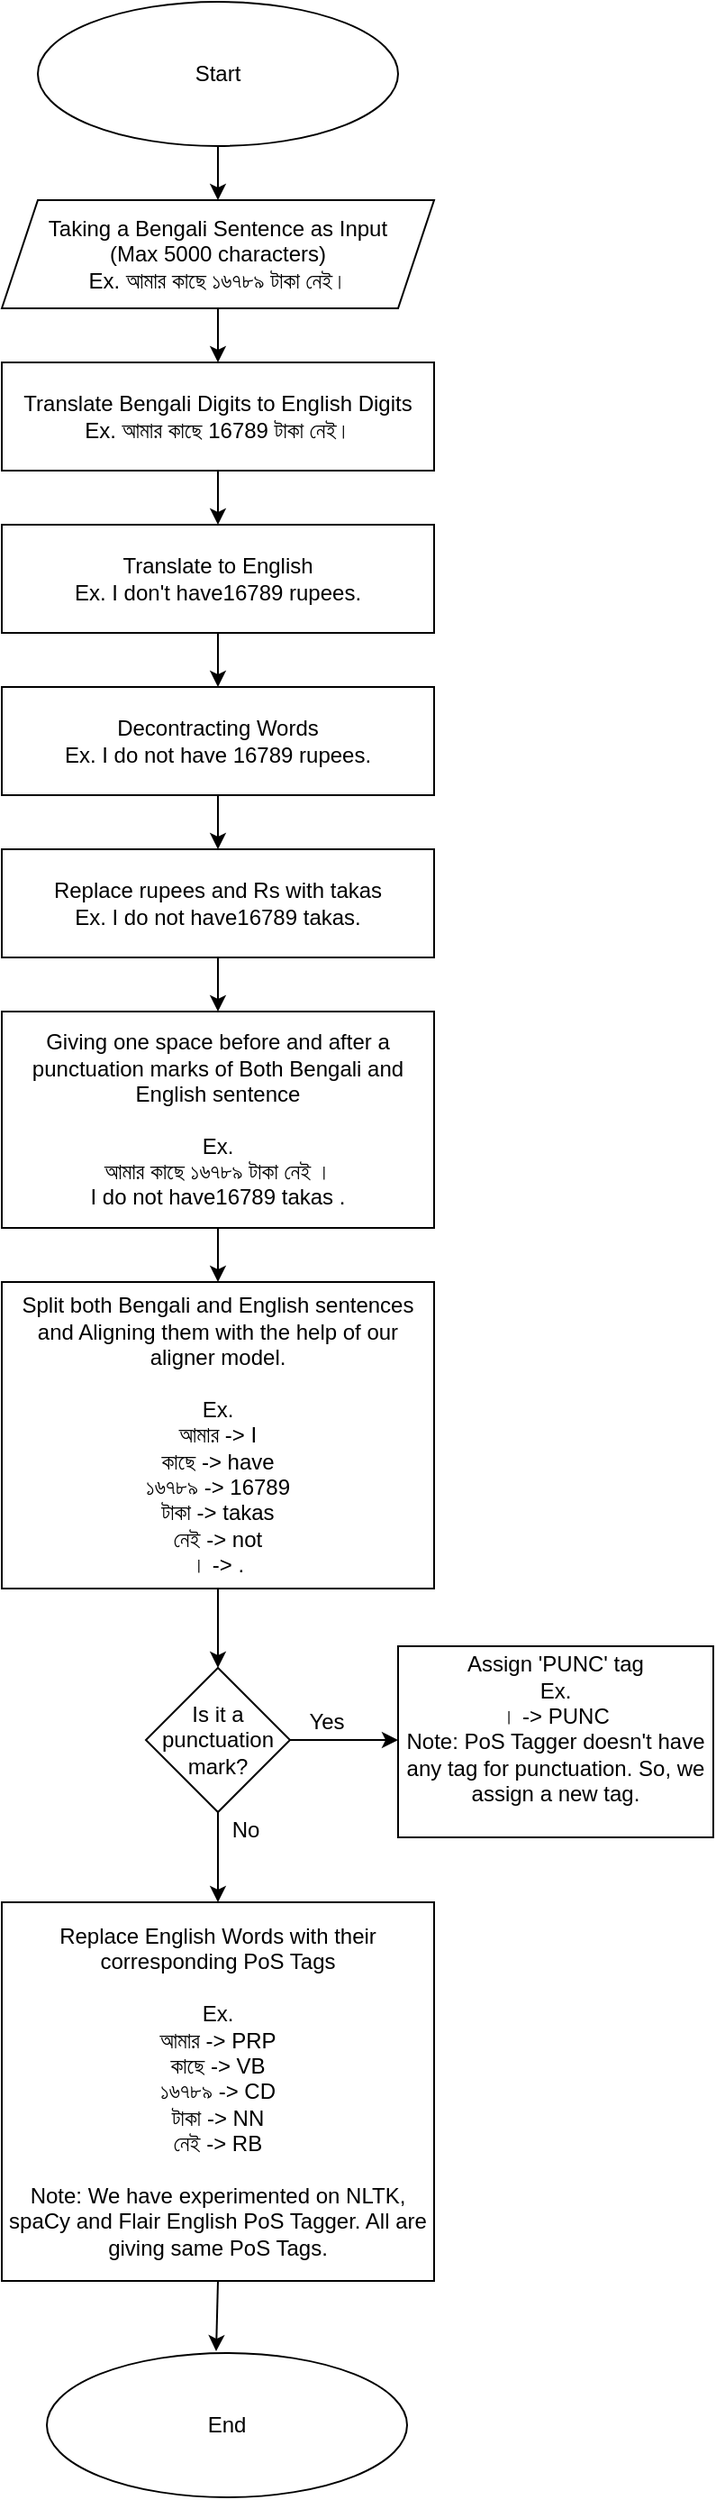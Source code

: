 <mxfile>
    <diagram id="CPX8kz7Ijs3BBSsd2q7Q" name="Page-1">
        <mxGraphModel dx="713" dy="416" grid="1" gridSize="10" guides="1" tooltips="1" connect="1" arrows="1" fold="1" page="1" pageScale="1" pageWidth="850" pageHeight="1100" math="0" shadow="0">
            <root>
                <mxCell id="0"/>
                <mxCell id="1" parent="0"/>
                <mxCell id="23" style="edgeStyle=none;html=1;exitX=0.5;exitY=1;exitDx=0;exitDy=0;entryX=0.5;entryY=0;entryDx=0;entryDy=0;" edge="1" parent="1" source="21" target="22">
                    <mxGeometry relative="1" as="geometry"/>
                </mxCell>
                <mxCell id="21" value="Start" style="ellipse;whiteSpace=wrap;html=1;" vertex="1" parent="1">
                    <mxGeometry x="275" y="200" width="200" height="80" as="geometry"/>
                </mxCell>
                <mxCell id="44" style="edgeStyle=none;html=1;exitX=0.5;exitY=1;exitDx=0;exitDy=0;entryX=0.5;entryY=0;entryDx=0;entryDy=0;" edge="1" parent="1" source="22" target="28">
                    <mxGeometry relative="1" as="geometry"/>
                </mxCell>
                <mxCell id="22" value="Taking a Bengali Sentence as Input&lt;br&gt;(Max 5000 characters)&lt;br&gt;Ex. আমার কাছে ১৬৭৮৯ টাকা নেই।" style="shape=parallelogram;perimeter=parallelogramPerimeter;whiteSpace=wrap;html=1;fixedSize=1;" vertex="1" parent="1">
                    <mxGeometry x="255" y="310" width="240" height="60" as="geometry"/>
                </mxCell>
                <mxCell id="46" style="edgeStyle=none;html=1;exitX=0.5;exitY=1;exitDx=0;exitDy=0;" edge="1" parent="1" source="24" target="29">
                    <mxGeometry relative="1" as="geometry"/>
                </mxCell>
                <mxCell id="24" value="Translate to English&lt;br&gt;Ex. I don't have16789&amp;nbsp;rupees." style="whiteSpace=wrap;html=1;" vertex="1" parent="1">
                    <mxGeometry x="255" y="490" width="240" height="60" as="geometry"/>
                </mxCell>
                <mxCell id="45" style="edgeStyle=none;html=1;exitX=0.5;exitY=1;exitDx=0;exitDy=0;entryX=0.5;entryY=0;entryDx=0;entryDy=0;" edge="1" parent="1" source="28" target="24">
                    <mxGeometry relative="1" as="geometry"/>
                </mxCell>
                <mxCell id="28" value="Translate Bengali Digits to English Digits&lt;br&gt;Ex. আমার কাছে 16789 টাকা নেই।" style="whiteSpace=wrap;html=1;" vertex="1" parent="1">
                    <mxGeometry x="255" y="400" width="240" height="60" as="geometry"/>
                </mxCell>
                <mxCell id="47" style="edgeStyle=none;html=1;exitX=0.5;exitY=1;exitDx=0;exitDy=0;entryX=0.5;entryY=0;entryDx=0;entryDy=0;" edge="1" parent="1" source="29" target="30">
                    <mxGeometry relative="1" as="geometry"/>
                </mxCell>
                <mxCell id="29" value="Decontracting Words&lt;br&gt;Ex. I do not have 16789&amp;nbsp;rupees." style="whiteSpace=wrap;html=1;" vertex="1" parent="1">
                    <mxGeometry x="255" y="580" width="240" height="60" as="geometry"/>
                </mxCell>
                <mxCell id="48" style="edgeStyle=none;html=1;exitX=0.5;exitY=1;exitDx=0;exitDy=0;entryX=0.5;entryY=0;entryDx=0;entryDy=0;" edge="1" parent="1" source="30" target="31">
                    <mxGeometry relative="1" as="geometry"/>
                </mxCell>
                <mxCell id="30" value="Replace rupees and Rs with takas&lt;br&gt;Ex. I do not have16789 takas." style="whiteSpace=wrap;html=1;" vertex="1" parent="1">
                    <mxGeometry x="255" y="670" width="240" height="60" as="geometry"/>
                </mxCell>
                <mxCell id="49" style="edgeStyle=none;html=1;exitX=0.5;exitY=1;exitDx=0;exitDy=0;entryX=0.5;entryY=0;entryDx=0;entryDy=0;" edge="1" parent="1" source="31" target="32">
                    <mxGeometry relative="1" as="geometry"/>
                </mxCell>
                <mxCell id="31" value="Giving one space before and after a punctuation marks of Both Bengali and English sentence&lt;br&gt;&lt;br&gt;Ex. &lt;br&gt;আমার কাছে ১৬৭৮৯ টাকা নেই ।&lt;br&gt;I do not have16789 takas ." style="whiteSpace=wrap;html=1;" vertex="1" parent="1">
                    <mxGeometry x="255" y="760" width="240" height="120" as="geometry"/>
                </mxCell>
                <mxCell id="53" style="edgeStyle=none;html=1;exitX=0.5;exitY=1;exitDx=0;exitDy=0;entryX=0.5;entryY=0;entryDx=0;entryDy=0;" edge="1" parent="1" source="32" target="34">
                    <mxGeometry relative="1" as="geometry"/>
                </mxCell>
                <mxCell id="32" value="Split both Bengali and English sentences and Aligning them with the help of our aligner model.&lt;br&gt;&lt;br&gt;Ex. &lt;br&gt;&lt;div&gt;আমার -&amp;gt; I&lt;/div&gt;&lt;div&gt;কাছে -&amp;gt; have&lt;/div&gt;&lt;div&gt;১৬৭৮৯ -&amp;gt; 16789&lt;/div&gt;&lt;div&gt;টাকা -&amp;gt; takas&lt;/div&gt;&lt;div&gt;নেই -&amp;gt; not&lt;/div&gt;&lt;div&gt;। -&amp;gt; .&lt;/div&gt;" style="whiteSpace=wrap;html=1;" vertex="1" parent="1">
                    <mxGeometry x="255" y="910" width="240" height="170" as="geometry"/>
                </mxCell>
                <mxCell id="52" style="edgeStyle=none;html=1;exitX=0.5;exitY=1;exitDx=0;exitDy=0;entryX=0.47;entryY=-0.012;entryDx=0;entryDy=0;entryPerimeter=0;" edge="1" parent="1" source="33" target="43">
                    <mxGeometry relative="1" as="geometry"/>
                </mxCell>
                <mxCell id="33" value="Replace English Words with their corresponding PoS Tags&lt;br&gt;&lt;br&gt;Ex. &lt;br&gt;&lt;div&gt;আমার -&amp;gt; PRP&lt;/div&gt;&lt;div&gt;কাছে -&amp;gt; VB&lt;/div&gt;&lt;div&gt;১৬৭৮৯ -&amp;gt; CD&lt;/div&gt;&lt;div&gt;টাকা -&amp;gt; NN&lt;/div&gt;&lt;div&gt;নেই -&amp;gt; RB&lt;/div&gt;&lt;div&gt;&lt;br&gt;&lt;/div&gt;&lt;div&gt;Note: We have experimented on NLTK, spaCy and Flair English PoS Tagger. All are giving same PoS Tags.&lt;/div&gt;" style="whiteSpace=wrap;html=1;" vertex="1" parent="1">
                    <mxGeometry x="255" y="1254" width="240" height="210" as="geometry"/>
                </mxCell>
                <mxCell id="36" style="edgeStyle=none;html=1;exitX=1;exitY=0.5;exitDx=0;exitDy=0;" edge="1" parent="1" source="34">
                    <mxGeometry relative="1" as="geometry">
                        <mxPoint x="475" y="1164" as="targetPoint"/>
                    </mxGeometry>
                </mxCell>
                <mxCell id="41" style="edgeStyle=none;html=1;exitX=0.5;exitY=1;exitDx=0;exitDy=0;" edge="1" parent="1" source="34">
                    <mxGeometry relative="1" as="geometry">
                        <mxPoint x="375" y="1254" as="targetPoint"/>
                    </mxGeometry>
                </mxCell>
                <mxCell id="34" value="Is it a punctuation mark?" style="rhombus;whiteSpace=wrap;html=1;" vertex="1" parent="1">
                    <mxGeometry x="335" y="1124" width="80" height="80" as="geometry"/>
                </mxCell>
                <mxCell id="37" value="&lt;span&gt;Assign 'PUNC' tag&lt;br&gt;Ex.&lt;br&gt;। -&amp;gt; PUNC&lt;br&gt;Note: PoS Tagger doesn't have any tag for punctuation. So, we assign a new tag.&lt;br&gt;&lt;br&gt;&lt;/span&gt;" style="rounded=0;whiteSpace=wrap;html=1;" vertex="1" parent="1">
                    <mxGeometry x="475" y="1112" width="175" height="106" as="geometry"/>
                </mxCell>
                <mxCell id="39" value="Yes" style="text;html=1;align=center;verticalAlign=middle;resizable=0;points=[];autosize=1;strokeColor=none;fillColor=none;" vertex="1" parent="1">
                    <mxGeometry x="415" y="1144" width="40" height="20" as="geometry"/>
                </mxCell>
                <mxCell id="40" value="No" style="text;html=1;align=center;verticalAlign=middle;resizable=0;points=[];autosize=1;strokeColor=none;fillColor=none;" vertex="1" parent="1">
                    <mxGeometry x="375" y="1204" width="30" height="20" as="geometry"/>
                </mxCell>
                <mxCell id="43" value="End" style="ellipse;whiteSpace=wrap;html=1;" vertex="1" parent="1">
                    <mxGeometry x="280" y="1504" width="200" height="80" as="geometry"/>
                </mxCell>
            </root>
        </mxGraphModel>
    </diagram>
</mxfile>